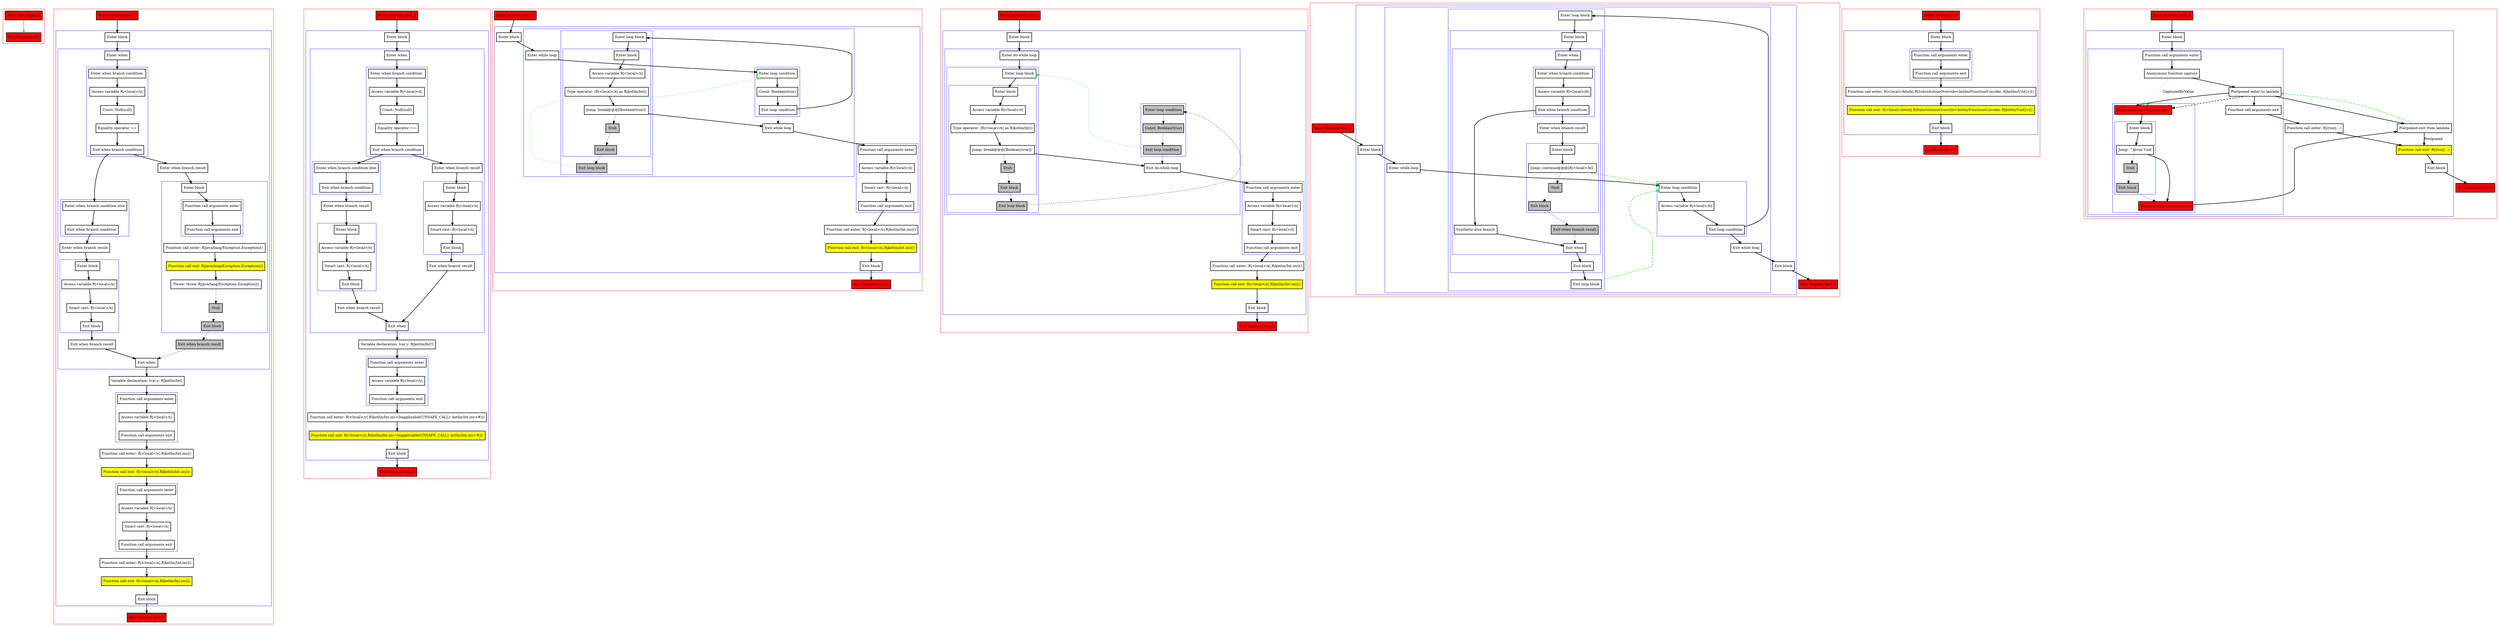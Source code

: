digraph jumps_kt {
    graph [nodesep=3]
    node [shape=box penwidth=2]
    edge [penwidth=2]

    subgraph cluster_0 {
        color=red
        0 [label="Enter file jumps.kt" style="filled" fillcolor=red];
        1 [label="Exit file jumps.kt" style="filled" fillcolor=red];
    }
    0 -> {1} [color=green];

    subgraph cluster_1 {
        color=red
        2 [label="Enter function test_1" style="filled" fillcolor=red];
        subgraph cluster_2 {
            color=blue
            3 [label="Enter block"];
            subgraph cluster_3 {
                color=blue
                4 [label="Enter when"];
                subgraph cluster_4 {
                    color=blue
                    5 [label="Enter when branch condition "];
                    6 [label="Access variable R|<local>/x|"];
                    7 [label="Const: Null(null)"];
                    8 [label="Equality operator =="];
                    9 [label="Exit when branch condition"];
                }
                subgraph cluster_5 {
                    color=blue
                    10 [label="Enter when branch condition else"];
                    11 [label="Exit when branch condition"];
                }
                12 [label="Enter when branch result"];
                subgraph cluster_6 {
                    color=blue
                    13 [label="Enter block"];
                    14 [label="Access variable R|<local>/x|"];
                    15 [label="Smart cast: R|<local>/x|"];
                    16 [label="Exit block"];
                }
                17 [label="Exit when branch result"];
                18 [label="Enter when branch result"];
                subgraph cluster_7 {
                    color=blue
                    19 [label="Enter block"];
                    subgraph cluster_8 {
                        color=blue
                        20 [label="Function call arguments enter"];
                        21 [label="Function call arguments exit"];
                    }
                    22 [label="Function call enter: R|java/lang/Exception.Exception|()"];
                    23 [label="Function call exit: R|java/lang/Exception.Exception|()" style="filled" fillcolor=yellow];
                    24 [label="Throw: throw R|java/lang/Exception.Exception|()"];
                    25 [label="Stub" style="filled" fillcolor=gray];
                    26 [label="Exit block" style="filled" fillcolor=gray];
                }
                27 [label="Exit when branch result" style="filled" fillcolor=gray];
                28 [label="Exit when"];
            }
            29 [label="Variable declaration: lval y: R|kotlin/Int|"];
            subgraph cluster_9 {
                color=blue
                30 [label="Function call arguments enter"];
                31 [label="Access variable R|<local>/y|"];
                32 [label="Function call arguments exit"];
            }
            33 [label="Function call enter: R|<local>/y|.R|kotlin/Int.inc|()"];
            34 [label="Function call exit: R|<local>/y|.R|kotlin/Int.inc|()" style="filled" fillcolor=yellow];
            subgraph cluster_10 {
                color=blue
                35 [label="Function call arguments enter"];
                36 [label="Access variable R|<local>/x|"];
                37 [label="Smart cast: R|<local>/x|"];
                38 [label="Function call arguments exit"];
            }
            39 [label="Function call enter: R|<local>/x|.R|kotlin/Int.inc|()"];
            40 [label="Function call exit: R|<local>/x|.R|kotlin/Int.inc|()" style="filled" fillcolor=yellow];
            41 [label="Exit block"];
        }
        42 [label="Exit function test_1" style="filled" fillcolor=red];
    }
    2 -> {3};
    3 -> {4};
    4 -> {5};
    5 -> {6};
    6 -> {7};
    7 -> {8};
    8 -> {9};
    9 -> {10 18};
    10 -> {11};
    11 -> {12};
    12 -> {13};
    13 -> {14};
    14 -> {15};
    15 -> {16};
    16 -> {17};
    17 -> {28};
    18 -> {19};
    19 -> {20};
    20 -> {21};
    21 -> {22};
    22 -> {23};
    23 -> {24};
    24 -> {25} [style=dotted];
    25 -> {26} [style=dotted];
    26 -> {27} [style=dotted];
    27 -> {28} [style=dotted];
    28 -> {29};
    29 -> {30};
    30 -> {31};
    31 -> {32};
    32 -> {33};
    33 -> {34};
    34 -> {35};
    35 -> {36};
    36 -> {37};
    37 -> {38};
    38 -> {39};
    39 -> {40};
    40 -> {41};
    41 -> {42};

    subgraph cluster_11 {
        color=red
        43 [label="Enter function test_2" style="filled" fillcolor=red];
        subgraph cluster_12 {
            color=blue
            44 [label="Enter block"];
            subgraph cluster_13 {
                color=blue
                45 [label="Enter when"];
                subgraph cluster_14 {
                    color=blue
                    46 [label="Enter when branch condition "];
                    47 [label="Access variable R|<local>/x|"];
                    48 [label="Const: Null(null)"];
                    49 [label="Equality operator =="];
                    50 [label="Exit when branch condition"];
                }
                subgraph cluster_15 {
                    color=blue
                    51 [label="Enter when branch condition else"];
                    52 [label="Exit when branch condition"];
                }
                53 [label="Enter when branch result"];
                subgraph cluster_16 {
                    color=blue
                    54 [label="Enter block"];
                    55 [label="Access variable R|<local>/x|"];
                    56 [label="Smart cast: R|<local>/x|"];
                    57 [label="Exit block"];
                }
                58 [label="Exit when branch result"];
                59 [label="Enter when branch result"];
                subgraph cluster_17 {
                    color=blue
                    60 [label="Enter block"];
                    61 [label="Access variable R|<local>/x|"];
                    62 [label="Smart cast: R|<local>/x|"];
                    63 [label="Exit block"];
                }
                64 [label="Exit when branch result"];
                65 [label="Exit when"];
            }
            66 [label="Variable declaration: lval y: R|kotlin/Int?|"];
            subgraph cluster_18 {
                color=blue
                67 [label="Function call arguments enter"];
                68 [label="Access variable R|<local>/y|"];
                69 [label="Function call arguments exit"];
            }
            70 [label="Function call enter: R|<local>/y|.R|kotlin/Int.inc<Inapplicable(UNSAFE_CALL): kotlin/Int.inc>#|()"];
            71 [label="Function call exit: R|<local>/y|.R|kotlin/Int.inc<Inapplicable(UNSAFE_CALL): kotlin/Int.inc>#|()" style="filled" fillcolor=yellow];
            72 [label="Exit block"];
        }
        73 [label="Exit function test_2" style="filled" fillcolor=red];
    }
    43 -> {44};
    44 -> {45};
    45 -> {46};
    46 -> {47};
    47 -> {48};
    48 -> {49};
    49 -> {50};
    50 -> {51 59};
    51 -> {52};
    52 -> {53};
    53 -> {54};
    54 -> {55};
    55 -> {56};
    56 -> {57};
    57 -> {58};
    58 -> {65};
    59 -> {60};
    60 -> {61};
    61 -> {62};
    62 -> {63};
    63 -> {64};
    64 -> {65};
    65 -> {66};
    66 -> {67};
    67 -> {68};
    68 -> {69};
    69 -> {70};
    70 -> {71};
    71 -> {72};
    72 -> {73};

    subgraph cluster_19 {
        color=red
        74 [label="Enter function test_3" style="filled" fillcolor=red];
        subgraph cluster_20 {
            color=blue
            75 [label="Enter block"];
            subgraph cluster_21 {
                color=blue
                76 [label="Enter while loop"];
                subgraph cluster_22 {
                    color=blue
                    77 [label="Enter loop condition"];
                    78 [label="Const: Boolean(true)"];
                    79 [label="Exit loop condition"];
                }
                subgraph cluster_23 {
                    color=blue
                    80 [label="Enter loop block"];
                    subgraph cluster_24 {
                        color=blue
                        81 [label="Enter block"];
                        82 [label="Access variable R|<local>/x|"];
                        83 [label="Type operator: (R|<local>/x| as R|kotlin/Int|)"];
                        84 [label="Jump: break@@@[Boolean(true)] "];
                        85 [label="Stub" style="filled" fillcolor=gray];
                        86 [label="Exit block" style="filled" fillcolor=gray];
                    }
                    87 [label="Exit loop block" style="filled" fillcolor=gray];
                }
                88 [label="Exit while loop"];
            }
            subgraph cluster_25 {
                color=blue
                89 [label="Function call arguments enter"];
                90 [label="Access variable R|<local>/x|"];
                91 [label="Smart cast: R|<local>/x|"];
                92 [label="Function call arguments exit"];
            }
            93 [label="Function call enter: R|<local>/x|.R|kotlin/Int.inc|()"];
            94 [label="Function call exit: R|<local>/x|.R|kotlin/Int.inc|()" style="filled" fillcolor=yellow];
            95 [label="Exit block"];
        }
        96 [label="Exit function test_3" style="filled" fillcolor=red];
    }
    74 -> {75};
    75 -> {76};
    76 -> {77};
    77 -> {78};
    78 -> {79};
    79 -> {80};
    79 -> {88} [style=dotted];
    80 -> {81};
    81 -> {82};
    82 -> {83};
    83 -> {84};
    84 -> {88};
    84 -> {85} [style=dotted];
    85 -> {86} [style=dotted];
    86 -> {87} [style=dotted];
    87 -> {77} [color=green style=dotted];
    88 -> {89};
    89 -> {90};
    90 -> {91};
    91 -> {92};
    92 -> {93};
    93 -> {94};
    94 -> {95};
    95 -> {96};

    subgraph cluster_26 {
        color=red
        97 [label="Enter function test_4" style="filled" fillcolor=red];
        subgraph cluster_27 {
            color=blue
            98 [label="Enter block"];
            subgraph cluster_28 {
                color=blue
                99 [label="Enter do-while loop"];
                subgraph cluster_29 {
                    color=blue
                    100 [label="Enter loop block"];
                    subgraph cluster_30 {
                        color=blue
                        101 [label="Enter block"];
                        102 [label="Access variable R|<local>/x|"];
                        103 [label="Type operator: (R|<local>/x| as R|kotlin/Int|)"];
                        104 [label="Jump: break@@@[Boolean(true)] "];
                        105 [label="Stub" style="filled" fillcolor=gray];
                        106 [label="Exit block" style="filled" fillcolor=gray];
                    }
                    107 [label="Exit loop block" style="filled" fillcolor=gray];
                }
                subgraph cluster_31 {
                    color=blue
                    108 [label="Enter loop condition" style="filled" fillcolor=gray];
                    109 [label="Const: Boolean(true)" style="filled" fillcolor=gray];
                    110 [label="Exit loop condition" style="filled" fillcolor=gray];
                }
                111 [label="Exit do-while loop"];
            }
            subgraph cluster_32 {
                color=blue
                112 [label="Function call arguments enter"];
                113 [label="Access variable R|<local>/x|"];
                114 [label="Smart cast: R|<local>/x|"];
                115 [label="Function call arguments exit"];
            }
            116 [label="Function call enter: R|<local>/x|.R|kotlin/Int.inc|()"];
            117 [label="Function call exit: R|<local>/x|.R|kotlin/Int.inc|()" style="filled" fillcolor=yellow];
            118 [label="Exit block"];
        }
        119 [label="Exit function test_4" style="filled" fillcolor=red];
    }
    97 -> {98};
    98 -> {99};
    99 -> {100};
    100 -> {101};
    101 -> {102};
    102 -> {103};
    103 -> {104};
    104 -> {111};
    104 -> {105} [style=dotted];
    105 -> {106} [style=dotted];
    106 -> {107} [style=dotted];
    107 -> {108} [style=dotted];
    108 -> {109} [style=dotted];
    109 -> {110} [style=dotted];
    110 -> {100} [color=green style=dotted];
    110 -> {111} [style=dotted];
    111 -> {112};
    112 -> {113};
    113 -> {114};
    114 -> {115};
    115 -> {116};
    116 -> {117};
    117 -> {118};
    118 -> {119};

    subgraph cluster_33 {
        color=red
        120 [label="Enter function test_5" style="filled" fillcolor=red];
        subgraph cluster_34 {
            color=blue
            121 [label="Enter block"];
            subgraph cluster_35 {
                color=blue
                122 [label="Enter while loop"];
                subgraph cluster_36 {
                    color=blue
                    123 [label="Enter loop condition"];
                    124 [label="Access variable R|<local>/b|"];
                    125 [label="Exit loop condition"];
                }
                subgraph cluster_37 {
                    color=blue
                    126 [label="Enter loop block"];
                    subgraph cluster_38 {
                        color=blue
                        127 [label="Enter block"];
                        subgraph cluster_39 {
                            color=blue
                            128 [label="Enter when"];
                            subgraph cluster_40 {
                                color=blue
                                129 [label="Enter when branch condition "];
                                130 [label="Access variable R|<local>/b|"];
                                131 [label="Exit when branch condition"];
                            }
                            132 [label="Synthetic else branch"];
                            133 [label="Enter when branch result"];
                            subgraph cluster_41 {
                                color=blue
                                134 [label="Enter block"];
                                135 [label="Jump: continue@@@[R|<local>/b|] "];
                                136 [label="Stub" style="filled" fillcolor=gray];
                                137 [label="Exit block" style="filled" fillcolor=gray];
                            }
                            138 [label="Exit when branch result" style="filled" fillcolor=gray];
                            139 [label="Exit when"];
                        }
                        140 [label="Exit block"];
                    }
                    141 [label="Exit loop block"];
                }
                142 [label="Exit while loop"];
            }
            143 [label="Exit block"];
        }
        144 [label="Exit function test_5" style="filled" fillcolor=red];
    }
    120 -> {121};
    121 -> {122};
    122 -> {123};
    123 -> {124};
    124 -> {125};
    125 -> {126 142};
    126 -> {127};
    127 -> {128};
    128 -> {129};
    129 -> {130};
    130 -> {131};
    131 -> {132 133};
    132 -> {139};
    133 -> {134};
    134 -> {135};
    135 -> {123} [color=green style=dashed];
    135 -> {136} [style=dotted];
    136 -> {137} [style=dotted];
    137 -> {138} [style=dotted];
    138 -> {139} [style=dotted];
    139 -> {140};
    140 -> {141};
    141 -> {123} [color=green style=dashed];
    142 -> {143};
    143 -> {144};

    subgraph cluster_42 {
        color=red
        145 [label="Enter function run" style="filled" fillcolor=red];
        subgraph cluster_43 {
            color=blue
            146 [label="Enter block"];
            subgraph cluster_44 {
                color=blue
                147 [label="Function call arguments enter"];
                148 [label="Function call arguments exit"];
            }
            149 [label="Function call enter: R|<local>/block|.R|SubstitutionOverride<kotlin/Function0.invoke: R|kotlin/Unit|>|()"];
            150 [label="Function call exit: R|<local>/block|.R|SubstitutionOverride<kotlin/Function0.invoke: R|kotlin/Unit|>|()" style="filled" fillcolor=yellow];
            151 [label="Exit block"];
        }
        152 [label="Exit function run" style="filled" fillcolor=red];
    }
    145 -> {146};
    146 -> {147};
    147 -> {148};
    148 -> {149};
    149 -> {150};
    150 -> {151};
    151 -> {152};

    subgraph cluster_45 {
        color=red
        153 [label="Enter function test_6" style="filled" fillcolor=red];
        subgraph cluster_46 {
            color=blue
            154 [label="Enter block"];
            subgraph cluster_47 {
                color=blue
                155 [label="Function call arguments enter"];
                156 [label="Anonymous function capture"];
                157 [label="Postponed enter to lambda"];
                subgraph cluster_48 {
                    color=blue
                    158 [label="Enter function <anonymous>" style="filled" fillcolor=red];
                    subgraph cluster_49 {
                        color=blue
                        159 [label="Enter block"];
                        160 [label="Jump: ^@run Unit"];
                        161 [label="Stub" style="filled" fillcolor=gray];
                        162 [label="Exit block" style="filled" fillcolor=gray];
                    }
                    163 [label="Exit function <anonymous>" style="filled" fillcolor=red];
                }
                164 [label="Function call arguments exit"];
            }
            165 [label="Function call enter: R|/run|(...)"];
            166 [label="Postponed exit from lambda"];
            167 [label="Function call exit: R|/run|(...)" style="filled" fillcolor=yellow];
            168 [label="Exit block"];
        }
        169 [label="Exit function test_6" style="filled" fillcolor=red];
    }
    153 -> {154};
    154 -> {155};
    155 -> {156};
    156 -> {157};
    156 -> {158} [color=green style=dotted label="CapturedByValue"];
    157 -> {158 164 166};
    157 -> {158} [style=dashed];
    158 -> {159};
    159 -> {160};
    160 -> {163};
    160 -> {161} [style=dotted];
    161 -> {162} [style=dotted];
    162 -> {163} [style=dotted];
    163 -> {166};
    164 -> {165};
    165 -> {167};
    166 -> {157} [color=green style=dashed];
    166 -> {167} [label="Postponed"];
    167 -> {168};
    168 -> {169};

}
